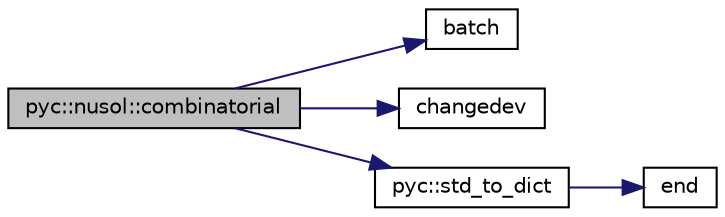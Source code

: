 digraph "pyc::nusol::combinatorial"
{
 // INTERACTIVE_SVG=YES
 // LATEX_PDF_SIZE
  edge [fontname="Helvetica",fontsize="10",labelfontname="Helvetica",labelfontsize="10"];
  node [fontname="Helvetica",fontsize="10",shape=record];
  rankdir="LR";
  Node1 [label="pyc::nusol::combinatorial",height=0.2,width=0.4,color="black", fillcolor="grey75", style="filled", fontcolor="black",tooltip=" "];
  Node1 -> Node2 [color="midnightblue",fontsize="10",style="solid",fontname="Helvetica"];
  Node2 [label="batch",height=0.2,width=0.4,color="black", fillcolor="white", style="filled",URL="$_3name_4_8h.html#a3d94067338cad267b90428afcc647e33",tooltip=" "];
  Node1 -> Node3 [color="midnightblue",fontsize="10",style="solid",fontname="Helvetica"];
  Node3 [label="changedev",height=0.2,width=0.4,color="black", fillcolor="white", style="filled",URL="$utils_8h.html#a123aed6d73594e07c6401a7a6c587808",tooltip=" "];
  Node1 -> Node4 [color="midnightblue",fontsize="10",style="solid",fontname="Helvetica"];
  Node4 [label="pyc::std_to_dict",height=0.2,width=0.4,color="black", fillcolor="white", style="filled",URL="$namespacepyc.html#ab174cc51f6efef06bdb0ba47ec3fe3bf",tooltip=" "];
  Node4 -> Node5 [color="midnightblue",fontsize="10",style="solid",fontname="Helvetica"];
  Node5 [label="end",height=0.2,width=0.4,color="black", fillcolor="white", style="filled",URL="$_3name_4_8h.html#a64e9fa75beda50a9e8400ee0d4e61984",tooltip=" "];
}

